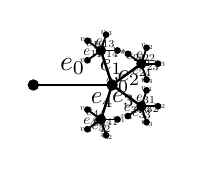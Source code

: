 \begin{tikzpicture}[vertex/.style={draw,circle,minimum size=1.3mm,inner sep=0pt,outer sep=0pt,fill=black}]

  \def\snowflake#1#2#3{
    \newcount\gen
    \pgfmathsetmacro{\M}{#1}
    \pgfmathsetmacro{\q}{#2}
    \pgfmathsetmacro{\lw}{0.6}
    \pgfmathsetmacro{\maxgen}{#3}
    \pgfmathsetmacro{\a}{360/(\M+1)}
    \draw[line width=0.3+\lw] (-1, 0) -- node[above] {$e_0$} (0, 0);
    \node[scale=0.3+\lw] at (0.07, 0) {$v_0$};
    % \node at (0.08, 0) {$v_0$};
    \node[vertex] at (-1, 0) {};
    \node[vertex] at (0, 0) {};
    \edef\edgeindex{}
    \def\doit##1##2##3##4##5{
      \gen=##4
      \ifnum\the\gen<\maxgen {
        \advance\gen by 1
        \edef\edgeindex{\edgeindex ##5}
        \pgfmathsetmacro{\prevx}{##1}
        \pgfmathsetmacro{\prevy}{##2}
        % \node[scale=1] at ({\prevx}, {\prevy}) {$v_{\edgeindex}$};
        \foreach \i in {1,...,\M} {
          \pgfmathsetmacro{\angle}{##3+180-\a*\i}
          \pgfmathsetmacro{\nextx}{\prevx + \q^\gen*cos(\angle)}
          \pgfmathsetmacro{\nexty}{\prevy + \q^\gen*sin(\angle)}
          \draw[line width=0.3+\lw^\gen] ({\prevx}, {\prevy}) -- ({\nextx}, {\nexty});
          \node[scale=1.5*\lw^\gen] at ({(2*\prevx+\q^\gen*cos(\angle-15))/2}, {(2*\prevy+\q^\gen*sin(\angle-15))/2}) {$e_{\edgeindex\i}$};
          \node[scale=1.5*\lw^(\gen+1)] at ({(\prevx+\q^\gen*1.09*cos(\angle))}, {(\prevy+\q^\gen*1.09*sin(\angle))}) {$v_{\edgeindex\i}$};
          \node[vertex,scale=1.5*\lw^\gen] at ({\nextx}, {\nexty}) {};
          % \node[scale=1.5*\lw^\gen] at ({\nextx+(\nextx-\prevx)*0.15}, {\nexty+(\nexty-\prevy)*0.15}) {$v_{\edgeindex\i}$};
          \doit{\nextx}{\nexty}{\angle}{\the\gen}{\i}
        }
      }
      \fi
    }
    \doit{0}{0}{0}{0}{}
  }

  \snowflake{4}{0.46}{2}

\end{tikzpicture}
